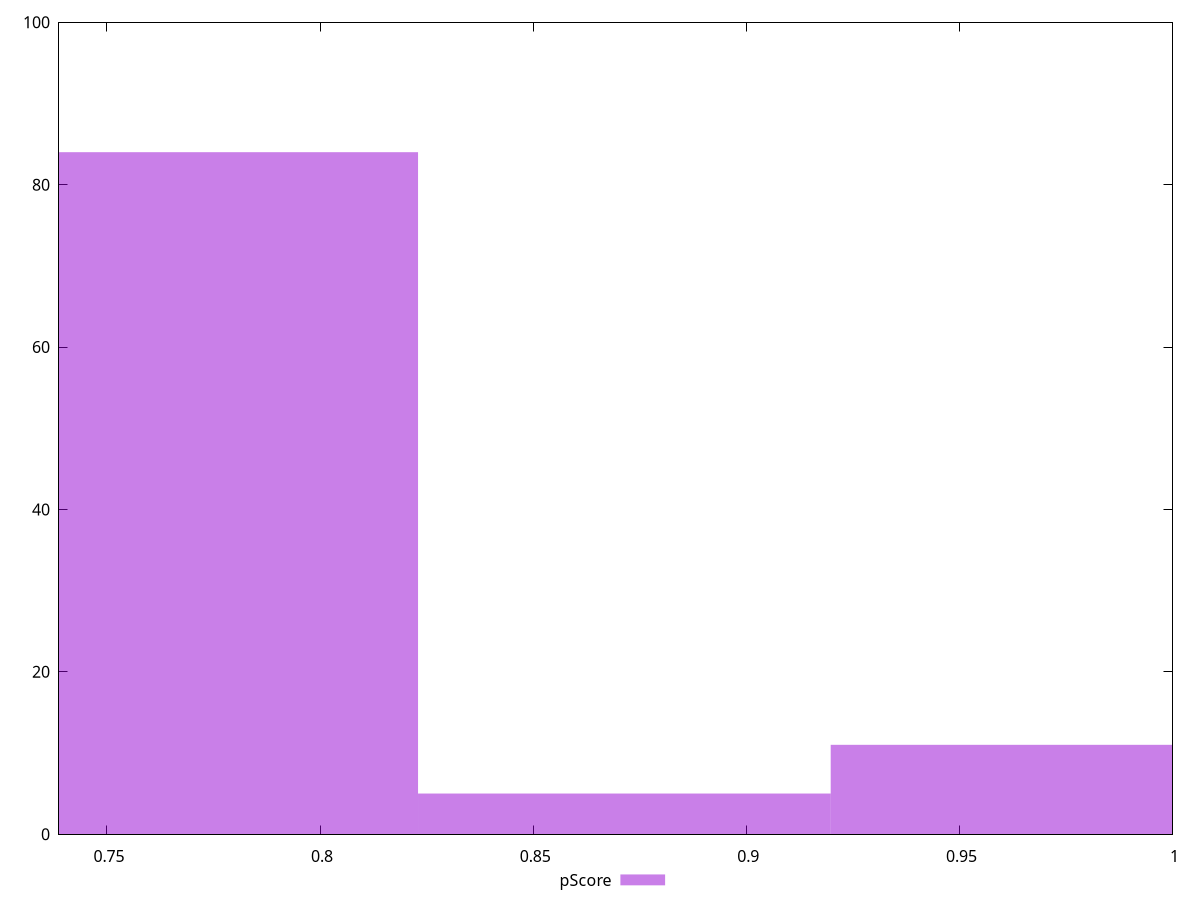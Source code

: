 reset

$pScore <<EOF
0.9682162192460442 11
0.7745729753968353 84
0.8713945973214398 5
EOF

set key outside below
set boxwidth 0.09682162192460442
set xrange [0.7387433333333333:1]
set yrange [0:100]
set trange [0:100]
set style fill transparent solid 0.5 noborder
set terminal svg size 640, 490 enhanced background rgb 'white'
set output "reprap/uses-rel-preconnect/samples/pages/pScore/histogram.svg"

plot $pScore title "pScore" with boxes

reset
